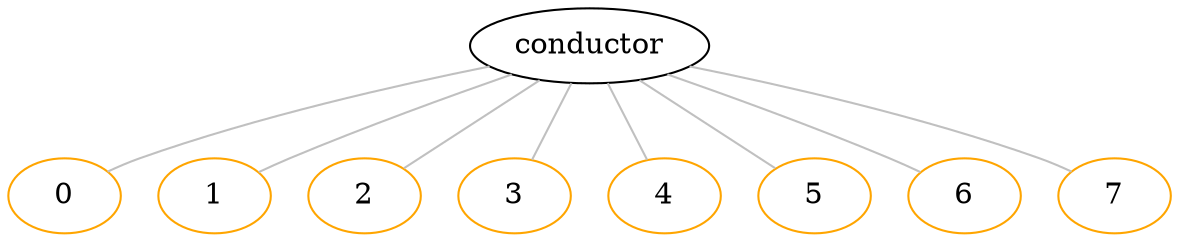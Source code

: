 digraph g {
    0 [color=orange]
    1 [color=orange]
    2 [color=orange]
    3 [color=orange]
    4 [color=orange]
    5 [color=orange]
    6 [color=orange]
    7 [color=orange]
    subgraph A {
        edge [dir=none, color=grey]
        conductor -> 0 
        conductor -> 1
        conductor -> 2
        conductor -> 3
        conductor -> 4
        conductor -> 5
        conductor -> 6
        conductor -> 7
    }
}
